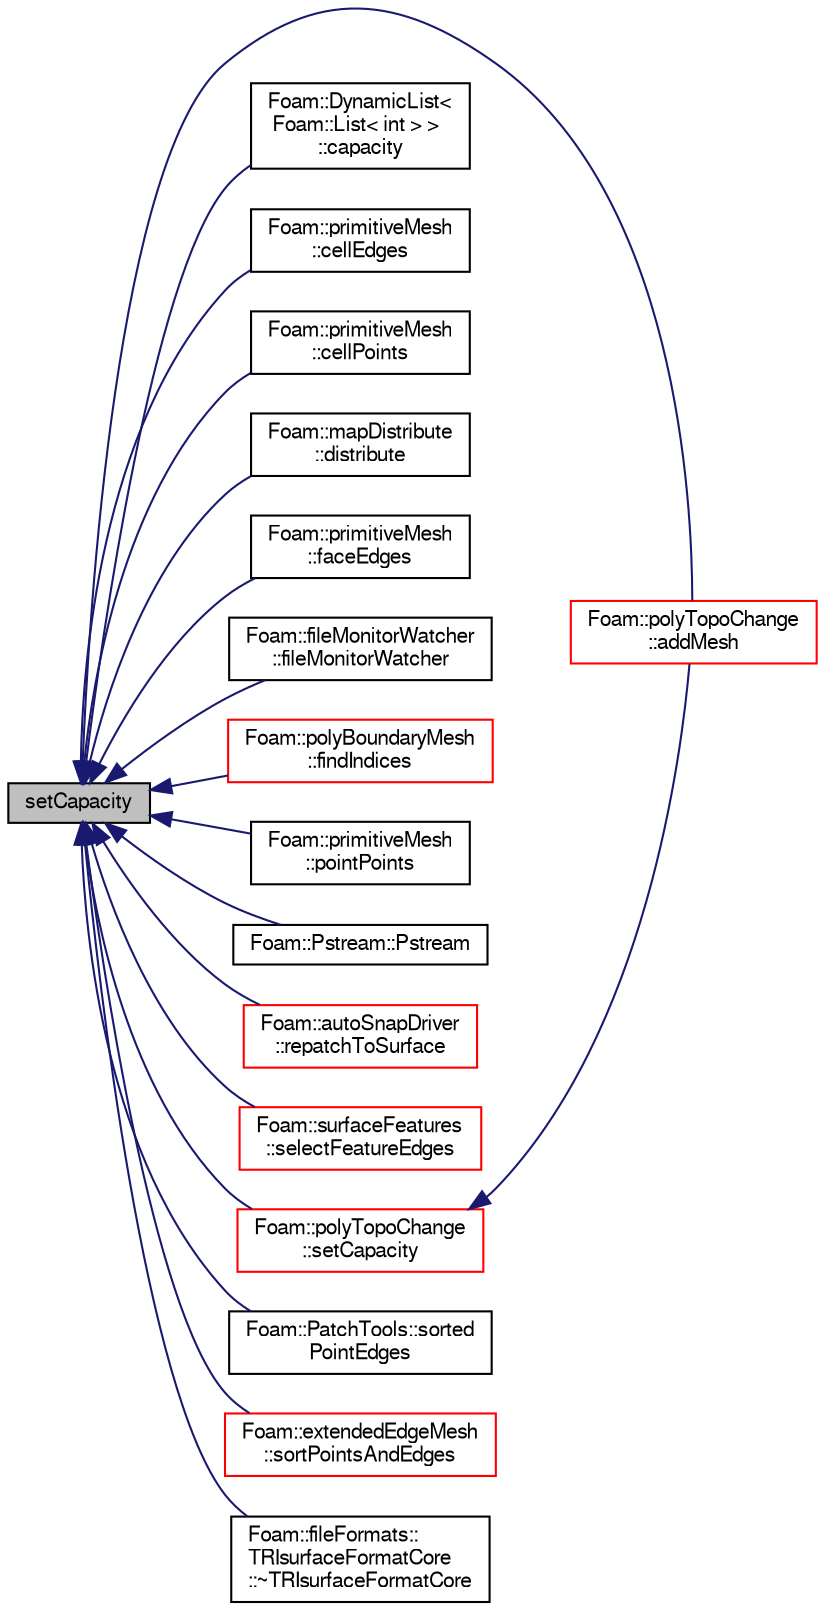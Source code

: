 digraph "setCapacity"
{
  bgcolor="transparent";
  edge [fontname="FreeSans",fontsize="10",labelfontname="FreeSans",labelfontsize="10"];
  node [fontname="FreeSans",fontsize="10",shape=record];
  rankdir="LR";
  Node21 [label="setCapacity",height=0.2,width=0.4,color="black", fillcolor="grey75", style="filled", fontcolor="black"];
  Node21 -> Node22 [dir="back",color="midnightblue",fontsize="10",style="solid",fontname="FreeSans"];
  Node22 [label="Foam::polyTopoChange\l::addMesh",height=0.2,width=0.4,color="red",URL="$a21678.html#a1f97630a2e6369203b99c1d1d1c3cff3",tooltip="Add all points/faces/cells of mesh. Additional offset for patch. "];
  Node21 -> Node26 [dir="back",color="midnightblue",fontsize="10",style="solid",fontname="FreeSans"];
  Node26 [label="Foam::DynamicList\<\l Foam::List\< int \> \>\l::capacity",height=0.2,width=0.4,color="black",URL="$a25890.html#a564a7790acc7ff1a57a1f32759f7a58a",tooltip="Size of the underlying storage. "];
  Node21 -> Node27 [dir="back",color="midnightblue",fontsize="10",style="solid",fontname="FreeSans"];
  Node27 [label="Foam::primitiveMesh\l::cellEdges",height=0.2,width=0.4,color="black",URL="$a27530.html#aa8f3c979c238982d15fd48beb8c76ca9",tooltip="cellEdges using cells, pointFaces, edges, pointEdges "];
  Node21 -> Node28 [dir="back",color="midnightblue",fontsize="10",style="solid",fontname="FreeSans"];
  Node28 [label="Foam::primitiveMesh\l::cellPoints",height=0.2,width=0.4,color="black",URL="$a27530.html#a1c13020694d048dc396cd4b8662de467",tooltip="cellPoints using cells "];
  Node21 -> Node29 [dir="back",color="midnightblue",fontsize="10",style="solid",fontname="FreeSans"];
  Node29 [label="Foam::mapDistribute\l::distribute",height=0.2,width=0.4,color="black",URL="$a27362.html#a2e6c96f73d361ba683f7f8800a448151",tooltip="Distribute data using default commsType. "];
  Node21 -> Node30 [dir="back",color="midnightblue",fontsize="10",style="solid",fontname="FreeSans"];
  Node30 [label="Foam::primitiveMesh\l::faceEdges",height=0.2,width=0.4,color="black",URL="$a27530.html#af9a5126a3f71ac85ea1e7883b2fadc15",tooltip="faceEdges using pointFaces, edges, pointEdges "];
  Node21 -> Node31 [dir="back",color="midnightblue",fontsize="10",style="solid",fontname="FreeSans"];
  Node31 [label="Foam::fileMonitorWatcher\l::fileMonitorWatcher",height=0.2,width=0.4,color="black",URL="$a28522.html#a18d7181a4c61ca76508010cad4eae123",tooltip="initialise inotify "];
  Node21 -> Node32 [dir="back",color="midnightblue",fontsize="10",style="solid",fontname="FreeSans"];
  Node32 [label="Foam::polyBoundaryMesh\l::findIndices",height=0.2,width=0.4,color="red",URL="$a27402.html#a3e15652c7db41cd0638d8a95cc9075e5",tooltip="Return patch indices for all matches. Optionally matches patchGroups. "];
  Node21 -> Node183 [dir="back",color="midnightblue",fontsize="10",style="solid",fontname="FreeSans"];
  Node183 [label="Foam::primitiveMesh\l::pointPoints",height=0.2,width=0.4,color="black",URL="$a27530.html#a934d2a22a229b43067995d81d8422bb9",tooltip="pointPoints using edges, pointEdges "];
  Node21 -> Node184 [dir="back",color="midnightblue",fontsize="10",style="solid",fontname="FreeSans"];
  Node184 [label="Foam::Pstream::Pstream",height=0.2,width=0.4,color="black",URL="$a26250.html#a2b31c5d4673e1c7d7366b8b6bf47830d",tooltip="Construct given optional buffer size. "];
  Node21 -> Node185 [dir="back",color="midnightblue",fontsize="10",style="solid",fontname="FreeSans"];
  Node185 [label="Foam::autoSnapDriver\l::repatchToSurface",height=0.2,width=0.4,color="red",URL="$a24622.html#abf0c9c836463b6164ef331dce238b2fa",tooltip="Repatch faces according to surface nearest the face centre. "];
  Node21 -> Node196 [dir="back",color="midnightblue",fontsize="10",style="solid",fontname="FreeSans"];
  Node196 [label="Foam::surfaceFeatures\l::selectFeatureEdges",height=0.2,width=0.4,color="red",URL="$a25510.html#a264fb63fc64f4f9c94b42cafc8822897",tooltip="Helper function: select a subset of featureEdges_. "];
  Node21 -> Node199 [dir="back",color="midnightblue",fontsize="10",style="solid",fontname="FreeSans"];
  Node199 [label="Foam::polyTopoChange\l::setCapacity",height=0.2,width=0.4,color="red",URL="$a21678.html#a63533ab96a36c8fc3ca51bf8a0622e36",tooltip="Explicitly pre-size the dynamic storage for expected mesh. "];
  Node199 -> Node22 [dir="back",color="midnightblue",fontsize="10",style="solid",fontname="FreeSans"];
  Node21 -> Node200 [dir="back",color="midnightblue",fontsize="10",style="solid",fontname="FreeSans"];
  Node200 [label="Foam::PatchTools::sorted\lPointEdges",height=0.2,width=0.4,color="black",URL="$a27526.html#ade266c84d472629a66d2ec0f9c8f2ff9"];
  Node21 -> Node201 [dir="back",color="midnightblue",fontsize="10",style="solid",fontname="FreeSans"];
  Node201 [label="Foam::extendedEdgeMesh\l::sortPointsAndEdges",height=0.2,width=0.4,color="red",URL="$a21786.html#a35042787bb1f37f3e2695d3b48e313b0"];
  Node21 -> Node203 [dir="back",color="midnightblue",fontsize="10",style="solid",fontname="FreeSans"];
  Node203 [label="Foam::fileFormats::\lTRIsurfaceFormatCore\l::~TRIsurfaceFormatCore",height=0.2,width=0.4,color="black",URL="$a29662.html#a64bd067a14995862f35de33edc1a719d",tooltip="Destructor. "];
}
